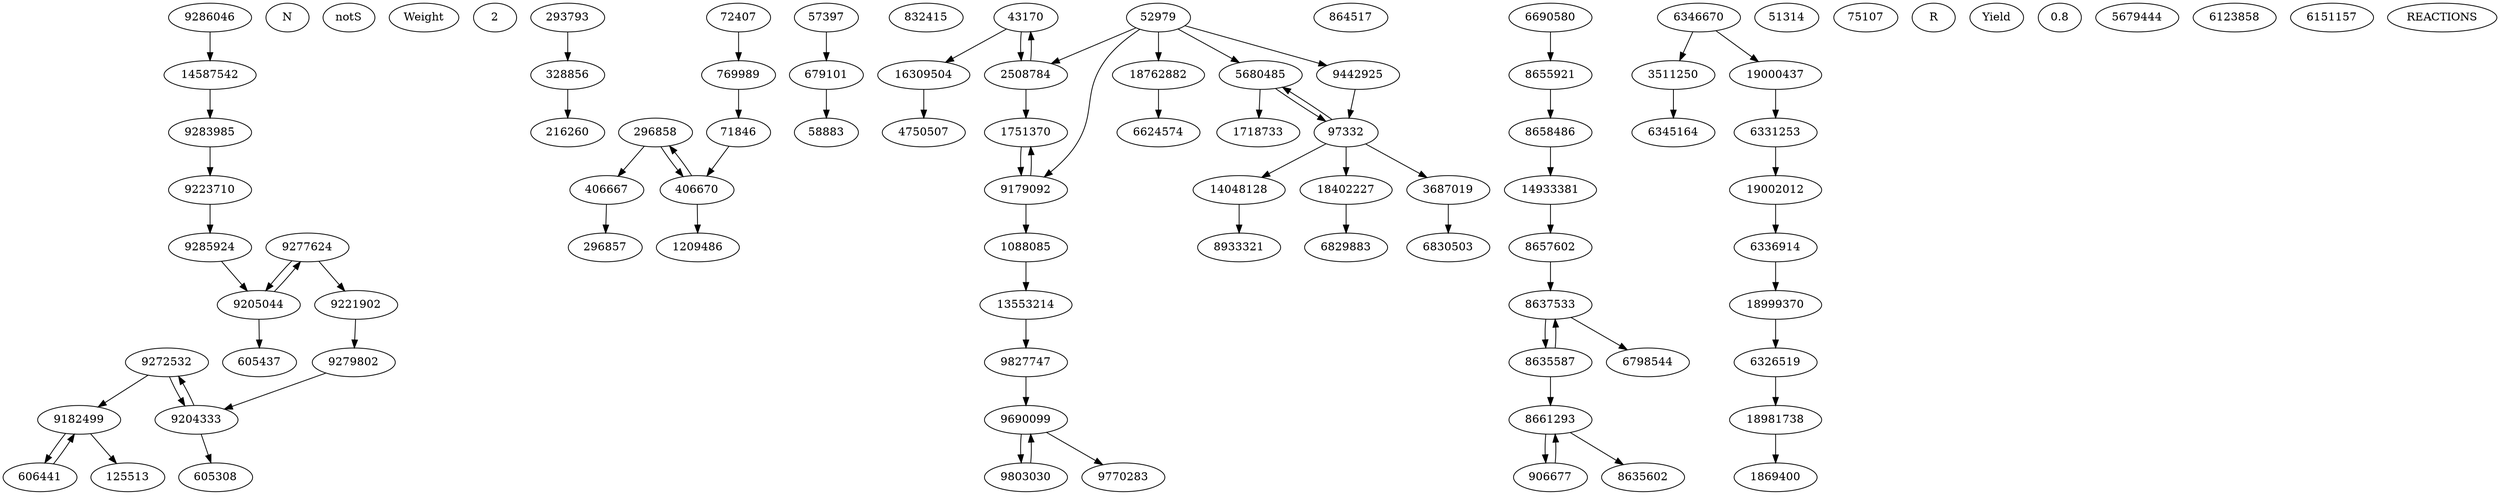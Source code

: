 digraph G {
125513 N notS Weight 2 ;
216260 N notS Weight 2 ;
296857 N notS Weight 2 ;
293793 N notS Weight 2 ;
296858 N notS Weight 2 ;
58883 N notS Weight 2 ;
605308 N notS Weight 2 ;
606441 N notS Weight 2 ;
832415 N notS Weight 2 ;
43170 N notS Weight 2 ;
864517 N notS Weight 2 ;
1751370 N notS Weight 2 ;
1088085 N notS Weight 2 ;
1718733 N notS Weight 2 ;
1209486 N notS Weight 2 ;
6798544 N notS Weight 2 ;
1869400 N notS Weight 2 ;
6690580 N notS Weight 2 ;
4750507 N notS Weight 2 ;
906677 N notS Weight 2 ;
6326519 N notS Weight 2 ;
605437 N notS Weight 2 ;
6331253 N notS Weight 2 ;
6336914 N notS Weight 2 ;
51314 N notS Weight 2 ;
6345164 N notS Weight 2 ;
6346670 N notS Weight 2 ;
6624574 N notS Weight 2 ;
6829883 N notS Weight 2 ;
6830503 N notS Weight 2 ;
52979 N notS Weight 2 ;
8635587 N notS Weight 2 ;
8635602 N notS Weight 2 ;
8657602 N notS Weight 2 ;
8658486 N notS Weight 2 ;
71846 N notS Weight 2 ;
8933321 N notS Weight 2 ;
72407 N notS Weight 2 ;
9272532 N notS Weight 2 ;
9277624 N notS Weight 2 ;
9279802 N notS Weight 2 ;
9283985 N notS Weight 2 ;
9285924 N notS Weight 2 ;
57397 N notS Weight 2 ;
9286046 N notS Weight 2 ;
9770283 N notS Weight 2 ;
9803030 N notS Weight 2 ;
9827747 N notS Weight 2 ;
75107 N notS Weight 2 ;
97332 N notS Weight 2 ;
406667 R Yield 0.8 ;
406670 R Yield 0.8 ;
679101 R Yield 0.8 ;
769989 R Yield 0.8 ;
2508784 R Yield 0.8 ;
3511250 R Yield 0.8 ;
3687019 R Yield 0.8 ;
5679444 R Yield 0.8 ;
5680485 R Yield 0.8 ;
6123858 R Yield 0.8 ;
6151157 R Yield 0.8 ;
8637533 R Yield 0.8 ;
8655921 R Yield 0.8 ;
8661293 R Yield 0.8 ;
9179092 R Yield 0.8 ;
9182499 R Yield 0.8 ;
9204333 R Yield 0.8 ;
9205044 R Yield 0.8 ;
9221902 R Yield 0.8 ;
9223710 R Yield 0.8 ;
9442925 R Yield 0.8 ;
9690099 R Yield 0.8 ;
13553214 R Yield 0.8 ;
14048128 R Yield 0.8 ;
14587542 R Yield 0.8 ;
14933381 R Yield 0.8 ;
16309504 R Yield 0.8 ;
18402227 R Yield 0.8 ;
18762882 R Yield 0.8 ;
18981738 R Yield 0.8 ;
18999370 R Yield 0.8 ;
19000437 R Yield 0.8 ;
328856 R Yield 0.8 ;
19002012 R Yield 0.8 ;
REACTIONS
406667->296857
296858->406667
406670->296858
406670->1209486
296858->406670
71846->406670
679101->58883
57397->679101
769989->71846
72407->769989
2508784->1751370
2508784->43170
43170->2508784
52979->2508784
3511250->6345164
6346670->3511250
3687019->6830503
97332->3687019
5680485->97332
5680485->1718733
52979->5680485
97332->5680485
8637533->6798544
8637533->8635587
8657602->8637533
8635587->8637533
8655921->8658486
6690580->8655921
8661293->8635602
8661293->906677
8635587->8661293
906677->8661293
9179092->1751370
9179092->1088085
1751370->9179092
52979->9179092
9182499->125513
9182499->606441
606441->9182499
9272532->9182499
9204333->9272532
9204333->605308
9279802->9204333
9272532->9204333
9205044->9277624
9205044->605437
9277624->9205044
9285924->9205044
9221902->9279802
9277624->9221902
9223710->9285924
9283985->9223710
9442925->97332
52979->9442925
9690099->9770283
9690099->9803030
9827747->9690099
9803030->9690099
13553214->9827747
1088085->13553214
14048128->8933321
97332->14048128
14587542->9283985
9286046->14587542
14933381->8657602
8658486->14933381
16309504->4750507
43170->16309504
18402227->6829883
97332->18402227
18762882->6624574
52979->18762882
18981738->1869400
6326519->18981738
18999370->6326519
6336914->18999370
19000437->6331253
6346670->19000437
328856->216260
293793->328856
19002012->6336914
6331253->19002012
}
